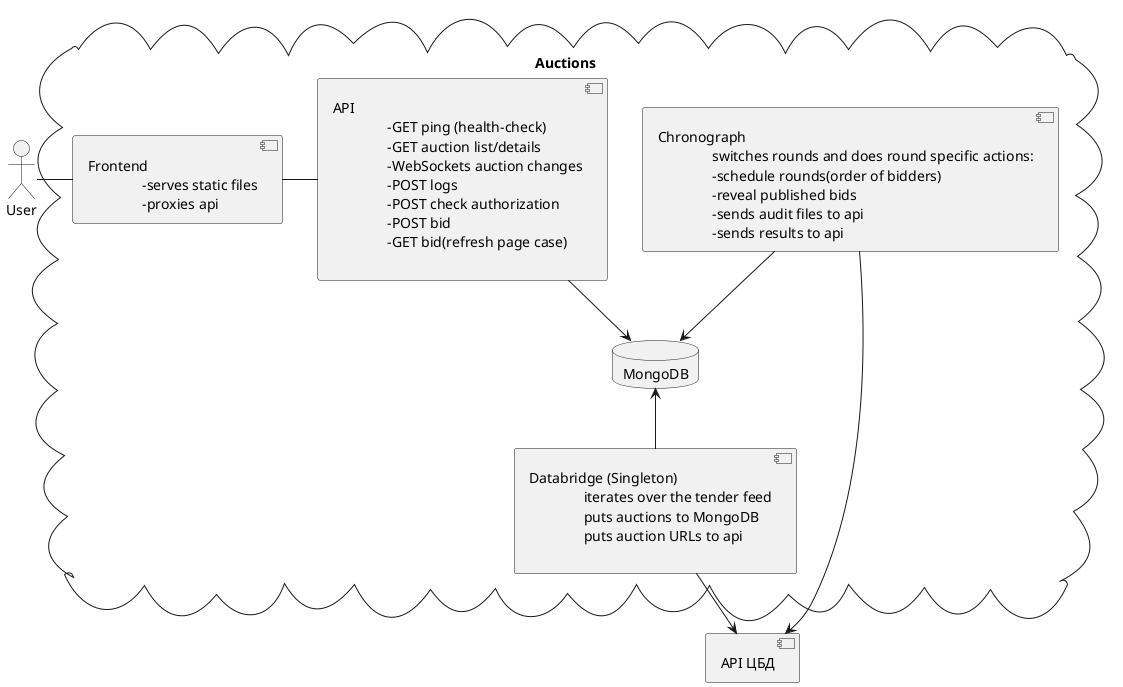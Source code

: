 @startuml

actor User
component [API ЦБД] as api_cbd

cloud Auctions {
    component [Frontend\n\
               -serves static files\n\
               -proxies api] as frontend
    component [API\n\
               -GET ping (health-check)\n\
               -GET auction list/details\n\
               -WebSockets auction changes\n\
               -POST logs\n\
               -POST check authorization \n\
               -POST bid\n\
               -GET bid(refresh page case)\n\
               ] as api
    component [Chronograph\n\
               switches rounds and does round specific actions:\n\
               -schedule rounds(order of bidders)\n\
               -reveal published bids\n\
               -sends audit files to api\n\
               -sends results to api\
               ] as timer
    component [Databridge (Singleton)\n\
               iterates over the tender feed\n\
               puts auctions to MongoDB\n\
               puts auction URLs to api\n\
               ] as bridge
    database MongoDB
}

User -right- frontend
frontend -right- api
api -down-> MongoDB
bridge -up-> MongoDB
bridge --> api_cbd
timer --> MongoDB
timer --> api_cbd


@enduml

